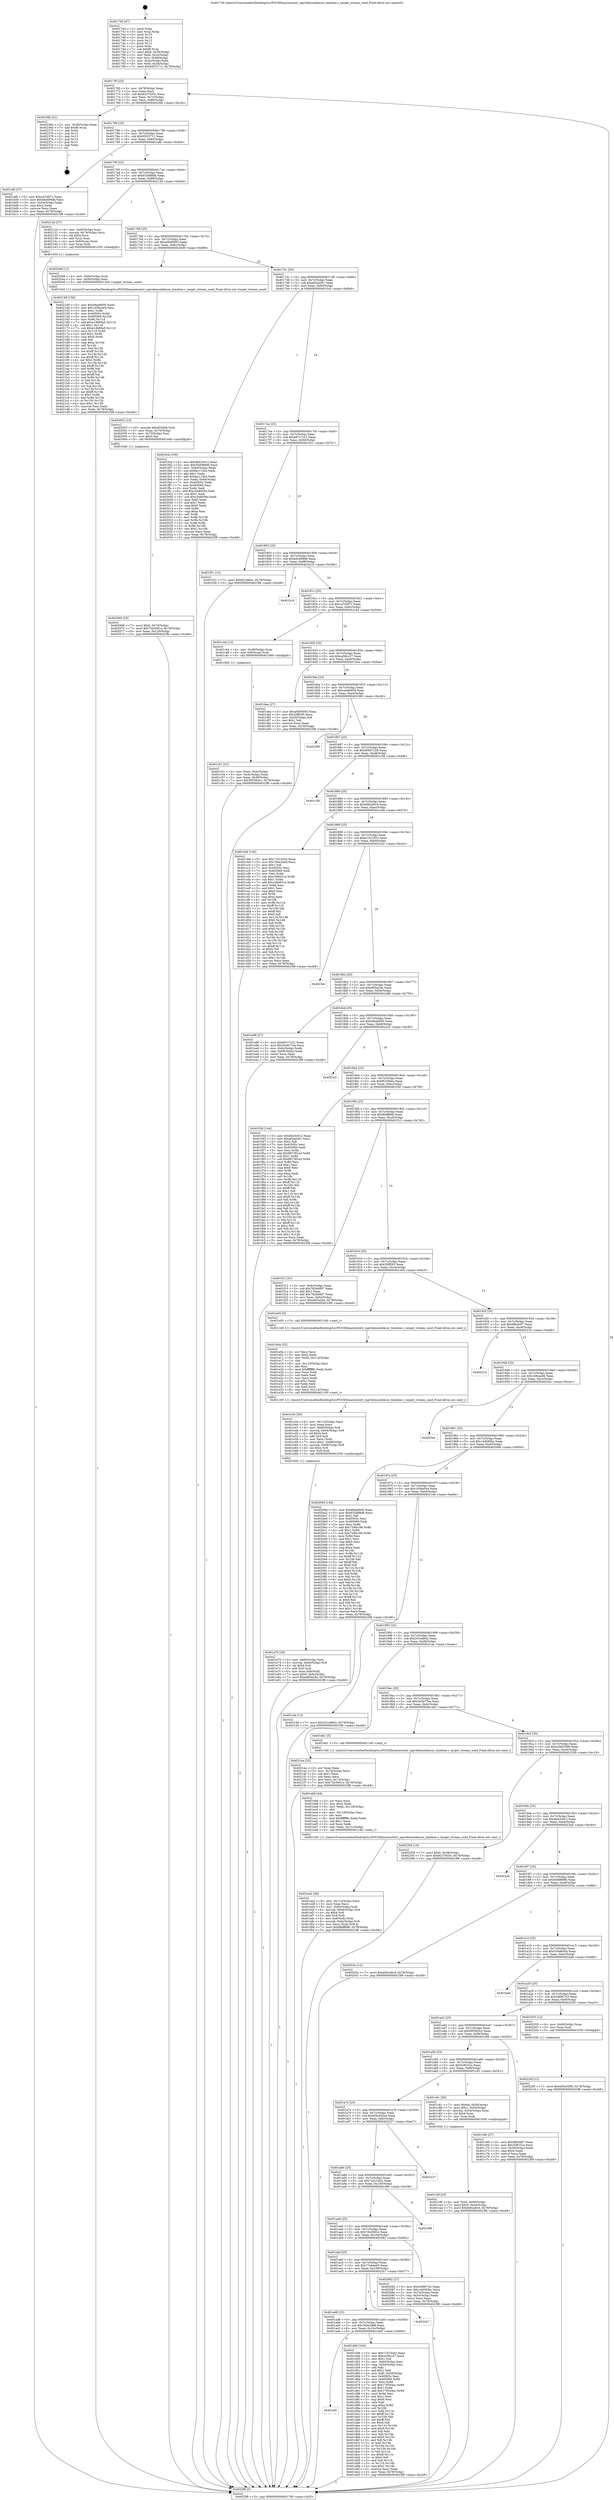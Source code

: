 digraph "0x401740" {
  label = "0x401740 (/mnt/c/Users/mathe/Desktop/tcc/POCII/binaries/extr_mpvdemuxdemux_timeline.c_target_stream_used_Final-ollvm.out::main(0))"
  labelloc = "t"
  node[shape=record]

  Entry [label="",width=0.3,height=0.3,shape=circle,fillcolor=black,style=filled]
  "0x40176f" [label="{
     0x40176f [23]\l
     | [instrs]\l
     &nbsp;&nbsp;0x40176f \<+3\>: mov -0x78(%rbp),%eax\l
     &nbsp;&nbsp;0x401772 \<+2\>: mov %eax,%ecx\l
     &nbsp;&nbsp;0x401774 \<+6\>: sub $0x8237833c,%ecx\l
     &nbsp;&nbsp;0x40177a \<+3\>: mov %eax,-0x7c(%rbp)\l
     &nbsp;&nbsp;0x40177d \<+3\>: mov %ecx,-0x80(%rbp)\l
     &nbsp;&nbsp;0x401780 \<+6\>: je 000000000040236b \<main+0xc2b\>\l
  }"]
  "0x40236b" [label="{
     0x40236b [21]\l
     | [instrs]\l
     &nbsp;&nbsp;0x40236b \<+3\>: mov -0x38(%rbp),%eax\l
     &nbsp;&nbsp;0x40236e \<+7\>: add $0xf8,%rsp\l
     &nbsp;&nbsp;0x402375 \<+1\>: pop %rbx\l
     &nbsp;&nbsp;0x402376 \<+2\>: pop %r12\l
     &nbsp;&nbsp;0x402378 \<+2\>: pop %r13\l
     &nbsp;&nbsp;0x40237a \<+2\>: pop %r14\l
     &nbsp;&nbsp;0x40237c \<+2\>: pop %r15\l
     &nbsp;&nbsp;0x40237e \<+1\>: pop %rbp\l
     &nbsp;&nbsp;0x40237f \<+1\>: ret\l
  }"]
  "0x401786" [label="{
     0x401786 [25]\l
     | [instrs]\l
     &nbsp;&nbsp;0x401786 \<+5\>: jmp 000000000040178b \<main+0x4b\>\l
     &nbsp;&nbsp;0x40178b \<+3\>: mov -0x7c(%rbp),%eax\l
     &nbsp;&nbsp;0x40178e \<+5\>: sub $0x83f15711,%eax\l
     &nbsp;&nbsp;0x401793 \<+6\>: mov %eax,-0x84(%rbp)\l
     &nbsp;&nbsp;0x401799 \<+6\>: je 0000000000401afb \<main+0x3bb\>\l
  }"]
  Exit [label="",width=0.3,height=0.3,shape=circle,fillcolor=black,style=filled,peripheries=2]
  "0x401afb" [label="{
     0x401afb [27]\l
     | [instrs]\l
     &nbsp;&nbsp;0x401afb \<+5\>: mov $0xc47cfd71,%eax\l
     &nbsp;&nbsp;0x401b00 \<+5\>: mov $0xbdc499db,%ecx\l
     &nbsp;&nbsp;0x401b05 \<+3\>: mov -0x34(%rbp),%edx\l
     &nbsp;&nbsp;0x401b08 \<+3\>: cmp $0x2,%edx\l
     &nbsp;&nbsp;0x401b0b \<+3\>: cmovne %ecx,%eax\l
     &nbsp;&nbsp;0x401b0e \<+3\>: mov %eax,-0x78(%rbp)\l
     &nbsp;&nbsp;0x401b11 \<+5\>: jmp 00000000004023f8 \<main+0xcb8\>\l
  }"]
  "0x40179f" [label="{
     0x40179f [25]\l
     | [instrs]\l
     &nbsp;&nbsp;0x40179f \<+5\>: jmp 00000000004017a4 \<main+0x64\>\l
     &nbsp;&nbsp;0x4017a4 \<+3\>: mov -0x7c(%rbp),%eax\l
     &nbsp;&nbsp;0x4017a7 \<+5\>: sub $0x933d88d6,%eax\l
     &nbsp;&nbsp;0x4017ac \<+6\>: mov %eax,-0x88(%rbp)\l
     &nbsp;&nbsp;0x4017b2 \<+6\>: je 000000000040212d \<main+0x9ed\>\l
  }"]
  "0x4023f8" [label="{
     0x4023f8 [5]\l
     | [instrs]\l
     &nbsp;&nbsp;0x4023f8 \<+5\>: jmp 000000000040176f \<main+0x2f\>\l
  }"]
  "0x401740" [label="{
     0x401740 [47]\l
     | [instrs]\l
     &nbsp;&nbsp;0x401740 \<+1\>: push %rbp\l
     &nbsp;&nbsp;0x401741 \<+3\>: mov %rsp,%rbp\l
     &nbsp;&nbsp;0x401744 \<+2\>: push %r15\l
     &nbsp;&nbsp;0x401746 \<+2\>: push %r14\l
     &nbsp;&nbsp;0x401748 \<+2\>: push %r13\l
     &nbsp;&nbsp;0x40174a \<+2\>: push %r12\l
     &nbsp;&nbsp;0x40174c \<+1\>: push %rbx\l
     &nbsp;&nbsp;0x40174d \<+7\>: sub $0xf8,%rsp\l
     &nbsp;&nbsp;0x401754 \<+7\>: movl $0x0,-0x38(%rbp)\l
     &nbsp;&nbsp;0x40175b \<+3\>: mov %edi,-0x3c(%rbp)\l
     &nbsp;&nbsp;0x40175e \<+4\>: mov %rsi,-0x48(%rbp)\l
     &nbsp;&nbsp;0x401762 \<+3\>: mov -0x3c(%rbp),%edi\l
     &nbsp;&nbsp;0x401765 \<+3\>: mov %edi,-0x34(%rbp)\l
     &nbsp;&nbsp;0x401768 \<+7\>: movl $0x83f15711,-0x78(%rbp)\l
  }"]
  "0x40220f" [label="{
     0x40220f [12]\l
     | [instrs]\l
     &nbsp;&nbsp;0x40220f \<+7\>: movl $0x430e5589,-0x78(%rbp)\l
     &nbsp;&nbsp;0x402216 \<+5\>: jmp 00000000004023f8 \<main+0xcb8\>\l
  }"]
  "0x40212d" [label="{
     0x40212d [27]\l
     | [instrs]\l
     &nbsp;&nbsp;0x40212d \<+4\>: mov -0x60(%rbp),%rax\l
     &nbsp;&nbsp;0x402131 \<+4\>: movslq -0x74(%rbp),%rcx\l
     &nbsp;&nbsp;0x402135 \<+4\>: shl $0x4,%rcx\l
     &nbsp;&nbsp;0x402139 \<+3\>: add %rcx,%rax\l
     &nbsp;&nbsp;0x40213c \<+4\>: mov 0x8(%rax),%rax\l
     &nbsp;&nbsp;0x402140 \<+3\>: mov %rax,%rdi\l
     &nbsp;&nbsp;0x402143 \<+5\>: call 0000000000401030 \<free@plt\>\l
     | [calls]\l
     &nbsp;&nbsp;0x401030 \{1\} (unknown)\l
  }"]
  "0x4017b8" [label="{
     0x4017b8 [25]\l
     | [instrs]\l
     &nbsp;&nbsp;0x4017b8 \<+5\>: jmp 00000000004017bd \<main+0x7d\>\l
     &nbsp;&nbsp;0x4017bd \<+3\>: mov -0x7c(%rbp),%eax\l
     &nbsp;&nbsp;0x4017c0 \<+5\>: sub $0xa0b00093,%eax\l
     &nbsp;&nbsp;0x4017c5 \<+6\>: mov %eax,-0x8c(%rbp)\l
     &nbsp;&nbsp;0x4017cb \<+6\>: je 0000000000402046 \<main+0x906\>\l
  }"]
  "0x402148" [label="{
     0x402148 [150]\l
     | [instrs]\l
     &nbsp;&nbsp;0x402148 \<+5\>: mov $0xe9aa6600,%edx\l
     &nbsp;&nbsp;0x40214d \<+5\>: mov $0x1656a5e4,%esi\l
     &nbsp;&nbsp;0x402152 \<+3\>: mov $0x1,%r8b\l
     &nbsp;&nbsp;0x402155 \<+8\>: mov 0x40505c,%r9d\l
     &nbsp;&nbsp;0x40215d \<+8\>: mov 0x405060,%r10d\l
     &nbsp;&nbsp;0x402165 \<+3\>: mov %r9d,%r11d\l
     &nbsp;&nbsp;0x402168 \<+7\>: add $0xe1db90a5,%r11d\l
     &nbsp;&nbsp;0x40216f \<+4\>: sub $0x1,%r11d\l
     &nbsp;&nbsp;0x402173 \<+7\>: sub $0xe1db90a5,%r11d\l
     &nbsp;&nbsp;0x40217a \<+4\>: imul %r11d,%r9d\l
     &nbsp;&nbsp;0x40217e \<+4\>: and $0x1,%r9d\l
     &nbsp;&nbsp;0x402182 \<+4\>: cmp $0x0,%r9d\l
     &nbsp;&nbsp;0x402186 \<+3\>: sete %bl\l
     &nbsp;&nbsp;0x402189 \<+4\>: cmp $0xa,%r10d\l
     &nbsp;&nbsp;0x40218d \<+4\>: setl %r14b\l
     &nbsp;&nbsp;0x402191 \<+3\>: mov %bl,%r15b\l
     &nbsp;&nbsp;0x402194 \<+4\>: xor $0xff,%r15b\l
     &nbsp;&nbsp;0x402198 \<+3\>: mov %r14b,%r12b\l
     &nbsp;&nbsp;0x40219b \<+4\>: xor $0xff,%r12b\l
     &nbsp;&nbsp;0x40219f \<+4\>: xor $0x1,%r8b\l
     &nbsp;&nbsp;0x4021a3 \<+3\>: mov %r15b,%r13b\l
     &nbsp;&nbsp;0x4021a6 \<+4\>: and $0xff,%r13b\l
     &nbsp;&nbsp;0x4021aa \<+3\>: and %r8b,%bl\l
     &nbsp;&nbsp;0x4021ad \<+3\>: mov %r12b,%al\l
     &nbsp;&nbsp;0x4021b0 \<+2\>: and $0xff,%al\l
     &nbsp;&nbsp;0x4021b2 \<+3\>: and %r8b,%r14b\l
     &nbsp;&nbsp;0x4021b5 \<+3\>: or %bl,%r13b\l
     &nbsp;&nbsp;0x4021b8 \<+3\>: or %r14b,%al\l
     &nbsp;&nbsp;0x4021bb \<+3\>: xor %al,%r13b\l
     &nbsp;&nbsp;0x4021be \<+3\>: or %r12b,%r15b\l
     &nbsp;&nbsp;0x4021c1 \<+4\>: xor $0xff,%r15b\l
     &nbsp;&nbsp;0x4021c5 \<+4\>: or $0x1,%r8b\l
     &nbsp;&nbsp;0x4021c9 \<+3\>: and %r8b,%r15b\l
     &nbsp;&nbsp;0x4021cc \<+3\>: or %r15b,%r13b\l
     &nbsp;&nbsp;0x4021cf \<+4\>: test $0x1,%r13b\l
     &nbsp;&nbsp;0x4021d3 \<+3\>: cmovne %esi,%edx\l
     &nbsp;&nbsp;0x4021d6 \<+3\>: mov %edx,-0x78(%rbp)\l
     &nbsp;&nbsp;0x4021d9 \<+5\>: jmp 00000000004023f8 \<main+0xcb8\>\l
  }"]
  "0x402046" [label="{
     0x402046 [12]\l
     | [instrs]\l
     &nbsp;&nbsp;0x402046 \<+4\>: mov -0x60(%rbp),%rdi\l
     &nbsp;&nbsp;0x40204a \<+3\>: mov -0x50(%rbp),%esi\l
     &nbsp;&nbsp;0x40204d \<+5\>: call 00000000004015e0 \<target_stream_used\>\l
     | [calls]\l
     &nbsp;&nbsp;0x4015e0 \{1\} (/mnt/c/Users/mathe/Desktop/tcc/POCII/binaries/extr_mpvdemuxdemux_timeline.c_target_stream_used_Final-ollvm.out::target_stream_used)\l
  }"]
  "0x4017d1" [label="{
     0x4017d1 [25]\l
     | [instrs]\l
     &nbsp;&nbsp;0x4017d1 \<+5\>: jmp 00000000004017d6 \<main+0x96\>\l
     &nbsp;&nbsp;0x4017d6 \<+3\>: mov -0x7c(%rbp),%eax\l
     &nbsp;&nbsp;0x4017d9 \<+5\>: sub $0xaf2ed391,%eax\l
     &nbsp;&nbsp;0x4017de \<+6\>: mov %eax,-0x90(%rbp)\l
     &nbsp;&nbsp;0x4017e4 \<+6\>: je 0000000000401fcd \<main+0x88d\>\l
  }"]
  "0x402069" [label="{
     0x402069 [25]\l
     | [instrs]\l
     &nbsp;&nbsp;0x402069 \<+7\>: movl $0x0,-0x74(%rbp)\l
     &nbsp;&nbsp;0x402070 \<+7\>: movl $0x72b3061e,-0x78(%rbp)\l
     &nbsp;&nbsp;0x402077 \<+6\>: mov %eax,-0x120(%rbp)\l
     &nbsp;&nbsp;0x40207d \<+5\>: jmp 00000000004023f8 \<main+0xcb8\>\l
  }"]
  "0x401fcd" [label="{
     0x401fcd [109]\l
     | [instrs]\l
     &nbsp;&nbsp;0x401fcd \<+5\>: mov $0x4b43c612,%eax\l
     &nbsp;&nbsp;0x401fd2 \<+5\>: mov $0x50d98896,%ecx\l
     &nbsp;&nbsp;0x401fd7 \<+3\>: mov -0x64(%rbp),%edx\l
     &nbsp;&nbsp;0x401fda \<+6\>: sub $0xfac115e4,%edx\l
     &nbsp;&nbsp;0x401fe0 \<+3\>: add $0x1,%edx\l
     &nbsp;&nbsp;0x401fe3 \<+6\>: add $0xfac115e4,%edx\l
     &nbsp;&nbsp;0x401fe9 \<+3\>: mov %edx,-0x64(%rbp)\l
     &nbsp;&nbsp;0x401fec \<+7\>: mov 0x40505c,%edx\l
     &nbsp;&nbsp;0x401ff3 \<+7\>: mov 0x405060,%esi\l
     &nbsp;&nbsp;0x401ffa \<+2\>: mov %edx,%edi\l
     &nbsp;&nbsp;0x401ffc \<+6\>: add $0xc5e8056a,%edi\l
     &nbsp;&nbsp;0x402002 \<+3\>: sub $0x1,%edi\l
     &nbsp;&nbsp;0x402005 \<+6\>: sub $0xc5e8056a,%edi\l
     &nbsp;&nbsp;0x40200b \<+3\>: imul %edi,%edx\l
     &nbsp;&nbsp;0x40200e \<+3\>: and $0x1,%edx\l
     &nbsp;&nbsp;0x402011 \<+3\>: cmp $0x0,%edx\l
     &nbsp;&nbsp;0x402014 \<+4\>: sete %r8b\l
     &nbsp;&nbsp;0x402018 \<+3\>: cmp $0xa,%esi\l
     &nbsp;&nbsp;0x40201b \<+4\>: setl %r9b\l
     &nbsp;&nbsp;0x40201f \<+3\>: mov %r8b,%r10b\l
     &nbsp;&nbsp;0x402022 \<+3\>: and %r9b,%r10b\l
     &nbsp;&nbsp;0x402025 \<+3\>: xor %r9b,%r8b\l
     &nbsp;&nbsp;0x402028 \<+3\>: or %r8b,%r10b\l
     &nbsp;&nbsp;0x40202b \<+4\>: test $0x1,%r10b\l
     &nbsp;&nbsp;0x40202f \<+3\>: cmovne %ecx,%eax\l
     &nbsp;&nbsp;0x402032 \<+3\>: mov %eax,-0x78(%rbp)\l
     &nbsp;&nbsp;0x402035 \<+5\>: jmp 00000000004023f8 \<main+0xcb8\>\l
  }"]
  "0x4017ea" [label="{
     0x4017ea [25]\l
     | [instrs]\l
     &nbsp;&nbsp;0x4017ea \<+5\>: jmp 00000000004017ef \<main+0xaf\>\l
     &nbsp;&nbsp;0x4017ef \<+3\>: mov -0x7c(%rbp),%eax\l
     &nbsp;&nbsp;0x4017f2 \<+5\>: sub $0xb97c7c21,%eax\l
     &nbsp;&nbsp;0x4017f7 \<+6\>: mov %eax,-0x94(%rbp)\l
     &nbsp;&nbsp;0x4017fd \<+6\>: je 0000000000401f31 \<main+0x7f1\>\l
  }"]
  "0x402052" [label="{
     0x402052 [23]\l
     | [instrs]\l
     &nbsp;&nbsp;0x402052 \<+10\>: movabs $0x4030b6,%rdi\l
     &nbsp;&nbsp;0x40205c \<+3\>: mov %eax,-0x70(%rbp)\l
     &nbsp;&nbsp;0x40205f \<+3\>: mov -0x70(%rbp),%esi\l
     &nbsp;&nbsp;0x402062 \<+2\>: mov $0x0,%al\l
     &nbsp;&nbsp;0x402064 \<+5\>: call 0000000000401040 \<printf@plt\>\l
     | [calls]\l
     &nbsp;&nbsp;0x401040 \{1\} (unknown)\l
  }"]
  "0x401f31" [label="{
     0x401f31 [12]\l
     | [instrs]\l
     &nbsp;&nbsp;0x401f31 \<+7\>: movl $0xf6239ebc,-0x78(%rbp)\l
     &nbsp;&nbsp;0x401f38 \<+5\>: jmp 00000000004023f8 \<main+0xcb8\>\l
  }"]
  "0x401803" [label="{
     0x401803 [25]\l
     | [instrs]\l
     &nbsp;&nbsp;0x401803 \<+5\>: jmp 0000000000401808 \<main+0xc8\>\l
     &nbsp;&nbsp;0x401808 \<+3\>: mov -0x7c(%rbp),%eax\l
     &nbsp;&nbsp;0x40180b \<+5\>: sub $0xbdc499db,%eax\l
     &nbsp;&nbsp;0x401810 \<+6\>: mov %eax,-0x98(%rbp)\l
     &nbsp;&nbsp;0x401816 \<+6\>: je 0000000000401b16 \<main+0x3d6\>\l
  }"]
  "0x401ee2" [label="{
     0x401ee2 [48]\l
     | [instrs]\l
     &nbsp;&nbsp;0x401ee2 \<+6\>: mov -0x11c(%rbp),%ecx\l
     &nbsp;&nbsp;0x401ee8 \<+3\>: imul %eax,%ecx\l
     &nbsp;&nbsp;0x401eeb \<+4\>: mov -0x60(%rbp),%rdi\l
     &nbsp;&nbsp;0x401eef \<+4\>: movslq -0x64(%rbp),%r8\l
     &nbsp;&nbsp;0x401ef3 \<+4\>: shl $0x4,%r8\l
     &nbsp;&nbsp;0x401ef7 \<+3\>: add %r8,%rdi\l
     &nbsp;&nbsp;0x401efa \<+4\>: mov 0x8(%rdi),%rdi\l
     &nbsp;&nbsp;0x401efe \<+4\>: movslq -0x6c(%rbp),%r8\l
     &nbsp;&nbsp;0x401f02 \<+4\>: mov %ecx,(%rdi,%r8,4)\l
     &nbsp;&nbsp;0x401f06 \<+7\>: movl $0xf6dff698,-0x78(%rbp)\l
     &nbsp;&nbsp;0x401f0d \<+5\>: jmp 00000000004023f8 \<main+0xcb8\>\l
  }"]
  "0x401b16" [label="{
     0x401b16\l
  }", style=dashed]
  "0x40181c" [label="{
     0x40181c [25]\l
     | [instrs]\l
     &nbsp;&nbsp;0x40181c \<+5\>: jmp 0000000000401821 \<main+0xe1\>\l
     &nbsp;&nbsp;0x401821 \<+3\>: mov -0x7c(%rbp),%eax\l
     &nbsp;&nbsp;0x401824 \<+5\>: sub $0xc47cfd71,%eax\l
     &nbsp;&nbsp;0x401829 \<+6\>: mov %eax,-0x9c(%rbp)\l
     &nbsp;&nbsp;0x40182f \<+6\>: je 0000000000401c44 \<main+0x504\>\l
  }"]
  "0x401eb6" [label="{
     0x401eb6 [44]\l
     | [instrs]\l
     &nbsp;&nbsp;0x401eb6 \<+2\>: xor %ecx,%ecx\l
     &nbsp;&nbsp;0x401eb8 \<+5\>: mov $0x2,%edx\l
     &nbsp;&nbsp;0x401ebd \<+6\>: mov %edx,-0x118(%rbp)\l
     &nbsp;&nbsp;0x401ec3 \<+1\>: cltd\l
     &nbsp;&nbsp;0x401ec4 \<+6\>: mov -0x118(%rbp),%esi\l
     &nbsp;&nbsp;0x401eca \<+2\>: idiv %esi\l
     &nbsp;&nbsp;0x401ecc \<+6\>: imul $0xfffffffe,%edx,%edx\l
     &nbsp;&nbsp;0x401ed2 \<+3\>: sub $0x1,%ecx\l
     &nbsp;&nbsp;0x401ed5 \<+2\>: sub %ecx,%edx\l
     &nbsp;&nbsp;0x401ed7 \<+6\>: mov %edx,-0x11c(%rbp)\l
     &nbsp;&nbsp;0x401edd \<+5\>: call 0000000000401160 \<next_i\>\l
     | [calls]\l
     &nbsp;&nbsp;0x401160 \{1\} (/mnt/c/Users/mathe/Desktop/tcc/POCII/binaries/extr_mpvdemuxdemux_timeline.c_target_stream_used_Final-ollvm.out::next_i)\l
  }"]
  "0x401c44" [label="{
     0x401c44 [13]\l
     | [instrs]\l
     &nbsp;&nbsp;0x401c44 \<+4\>: mov -0x48(%rbp),%rax\l
     &nbsp;&nbsp;0x401c48 \<+4\>: mov 0x8(%rax),%rdi\l
     &nbsp;&nbsp;0x401c4c \<+5\>: call 0000000000401060 \<atoi@plt\>\l
     | [calls]\l
     &nbsp;&nbsp;0x401060 \{1\} (unknown)\l
  }"]
  "0x401835" [label="{
     0x401835 [25]\l
     | [instrs]\l
     &nbsp;&nbsp;0x401835 \<+5\>: jmp 000000000040183a \<main+0xfa\>\l
     &nbsp;&nbsp;0x40183a \<+3\>: mov -0x7c(%rbp),%eax\l
     &nbsp;&nbsp;0x40183d \<+5\>: sub $0xca56cc27,%eax\l
     &nbsp;&nbsp;0x401842 \<+6\>: mov %eax,-0xa0(%rbp)\l
     &nbsp;&nbsp;0x401848 \<+6\>: je 0000000000401dea \<main+0x6aa\>\l
  }"]
  "0x401c51" [label="{
     0x401c51 [21]\l
     | [instrs]\l
     &nbsp;&nbsp;0x401c51 \<+3\>: mov %eax,-0x4c(%rbp)\l
     &nbsp;&nbsp;0x401c54 \<+3\>: mov -0x4c(%rbp),%eax\l
     &nbsp;&nbsp;0x401c57 \<+3\>: mov %eax,-0x30(%rbp)\l
     &nbsp;&nbsp;0x401c5a \<+7\>: movl $0x595563cc,-0x78(%rbp)\l
     &nbsp;&nbsp;0x401c61 \<+5\>: jmp 00000000004023f8 \<main+0xcb8\>\l
  }"]
  "0x401e70" [label="{
     0x401e70 [38]\l
     | [instrs]\l
     &nbsp;&nbsp;0x401e70 \<+4\>: mov -0x60(%rbp),%rdi\l
     &nbsp;&nbsp;0x401e74 \<+4\>: movslq -0x64(%rbp),%r8\l
     &nbsp;&nbsp;0x401e78 \<+4\>: shl $0x4,%r8\l
     &nbsp;&nbsp;0x401e7c \<+3\>: add %r8,%rdi\l
     &nbsp;&nbsp;0x401e7f \<+4\>: mov %rax,0x8(%rdi)\l
     &nbsp;&nbsp;0x401e83 \<+7\>: movl $0x0,-0x6c(%rbp)\l
     &nbsp;&nbsp;0x401e8a \<+7\>: movl $0xe6f3a24e,-0x78(%rbp)\l
     &nbsp;&nbsp;0x401e91 \<+5\>: jmp 00000000004023f8 \<main+0xcb8\>\l
  }"]
  "0x401dea" [label="{
     0x401dea [27]\l
     | [instrs]\l
     &nbsp;&nbsp;0x401dea \<+5\>: mov $0xa0b00093,%eax\l
     &nbsp;&nbsp;0x401def \<+5\>: mov $0x20ff295,%ecx\l
     &nbsp;&nbsp;0x401df4 \<+3\>: mov -0x29(%rbp),%dl\l
     &nbsp;&nbsp;0x401df7 \<+3\>: test $0x1,%dl\l
     &nbsp;&nbsp;0x401dfa \<+3\>: cmovne %ecx,%eax\l
     &nbsp;&nbsp;0x401dfd \<+3\>: mov %eax,-0x78(%rbp)\l
     &nbsp;&nbsp;0x401e00 \<+5\>: jmp 00000000004023f8 \<main+0xcb8\>\l
  }"]
  "0x40184e" [label="{
     0x40184e [25]\l
     | [instrs]\l
     &nbsp;&nbsp;0x40184e \<+5\>: jmp 0000000000401853 \<main+0x113\>\l
     &nbsp;&nbsp;0x401853 \<+3\>: mov -0x7c(%rbp),%eax\l
     &nbsp;&nbsp;0x401856 \<+5\>: sub $0xcea0d45d,%eax\l
     &nbsp;&nbsp;0x40185b \<+6\>: mov %eax,-0xa4(%rbp)\l
     &nbsp;&nbsp;0x401861 \<+6\>: je 0000000000402380 \<main+0xc40\>\l
  }"]
  "0x401e3e" [label="{
     0x401e3e [50]\l
     | [instrs]\l
     &nbsp;&nbsp;0x401e3e \<+6\>: mov -0x114(%rbp),%ecx\l
     &nbsp;&nbsp;0x401e44 \<+3\>: imul %eax,%ecx\l
     &nbsp;&nbsp;0x401e47 \<+4\>: mov -0x60(%rbp),%r8\l
     &nbsp;&nbsp;0x401e4b \<+4\>: movslq -0x64(%rbp),%r9\l
     &nbsp;&nbsp;0x401e4f \<+4\>: shl $0x4,%r9\l
     &nbsp;&nbsp;0x401e53 \<+3\>: add %r9,%r8\l
     &nbsp;&nbsp;0x401e56 \<+3\>: mov %ecx,(%r8)\l
     &nbsp;&nbsp;0x401e59 \<+7\>: movl $0x1,-0x68(%rbp)\l
     &nbsp;&nbsp;0x401e60 \<+4\>: movslq -0x68(%rbp),%r8\l
     &nbsp;&nbsp;0x401e64 \<+4\>: shl $0x2,%r8\l
     &nbsp;&nbsp;0x401e68 \<+3\>: mov %r8,%rdi\l
     &nbsp;&nbsp;0x401e6b \<+5\>: call 0000000000401050 \<malloc@plt\>\l
     | [calls]\l
     &nbsp;&nbsp;0x401050 \{1\} (unknown)\l
  }"]
  "0x402380" [label="{
     0x402380\l
  }", style=dashed]
  "0x401867" [label="{
     0x401867 [25]\l
     | [instrs]\l
     &nbsp;&nbsp;0x401867 \<+5\>: jmp 000000000040186c \<main+0x12c\>\l
     &nbsp;&nbsp;0x40186c \<+3\>: mov -0x7c(%rbp),%eax\l
     &nbsp;&nbsp;0x40186f \<+5\>: sub $0xd0847228,%eax\l
     &nbsp;&nbsp;0x401874 \<+6\>: mov %eax,-0xa8(%rbp)\l
     &nbsp;&nbsp;0x40187a \<+6\>: je 0000000000401c38 \<main+0x4f8\>\l
  }"]
  "0x401e0a" [label="{
     0x401e0a [52]\l
     | [instrs]\l
     &nbsp;&nbsp;0x401e0a \<+2\>: xor %ecx,%ecx\l
     &nbsp;&nbsp;0x401e0c \<+5\>: mov $0x2,%edx\l
     &nbsp;&nbsp;0x401e11 \<+6\>: mov %edx,-0x110(%rbp)\l
     &nbsp;&nbsp;0x401e17 \<+1\>: cltd\l
     &nbsp;&nbsp;0x401e18 \<+6\>: mov -0x110(%rbp),%esi\l
     &nbsp;&nbsp;0x401e1e \<+2\>: idiv %esi\l
     &nbsp;&nbsp;0x401e20 \<+6\>: imul $0xfffffffe,%edx,%edx\l
     &nbsp;&nbsp;0x401e26 \<+2\>: mov %ecx,%edi\l
     &nbsp;&nbsp;0x401e28 \<+2\>: sub %edx,%edi\l
     &nbsp;&nbsp;0x401e2a \<+2\>: mov %ecx,%edx\l
     &nbsp;&nbsp;0x401e2c \<+3\>: sub $0x1,%edx\l
     &nbsp;&nbsp;0x401e2f \<+2\>: add %edx,%edi\l
     &nbsp;&nbsp;0x401e31 \<+2\>: sub %edi,%ecx\l
     &nbsp;&nbsp;0x401e33 \<+6\>: mov %ecx,-0x114(%rbp)\l
     &nbsp;&nbsp;0x401e39 \<+5\>: call 0000000000401160 \<next_i\>\l
     | [calls]\l
     &nbsp;&nbsp;0x401160 \{1\} (/mnt/c/Users/mathe/Desktop/tcc/POCII/binaries/extr_mpvdemuxdemux_timeline.c_target_stream_used_Final-ollvm.out::next_i)\l
  }"]
  "0x401c38" [label="{
     0x401c38\l
  }", style=dashed]
  "0x401880" [label="{
     0x401880 [25]\l
     | [instrs]\l
     &nbsp;&nbsp;0x401880 \<+5\>: jmp 0000000000401885 \<main+0x145\>\l
     &nbsp;&nbsp;0x401885 \<+3\>: mov -0x7c(%rbp),%eax\l
     &nbsp;&nbsp;0x401888 \<+5\>: sub $0xd462a6c4,%eax\l
     &nbsp;&nbsp;0x40188d \<+6\>: mov %eax,-0xac(%rbp)\l
     &nbsp;&nbsp;0x401893 \<+6\>: je 0000000000401cb6 \<main+0x576\>\l
  }"]
  "0x401af1" [label="{
     0x401af1\l
  }", style=dashed]
  "0x401cb6" [label="{
     0x401cb6 [144]\l
     | [instrs]\l
     &nbsp;&nbsp;0x401cb6 \<+5\>: mov $0x71615cb3,%eax\l
     &nbsp;&nbsp;0x401cbb \<+5\>: mov $0x7b0e3de8,%ecx\l
     &nbsp;&nbsp;0x401cc0 \<+2\>: mov $0x1,%dl\l
     &nbsp;&nbsp;0x401cc2 \<+7\>: mov 0x40505c,%esi\l
     &nbsp;&nbsp;0x401cc9 \<+7\>: mov 0x405060,%edi\l
     &nbsp;&nbsp;0x401cd0 \<+3\>: mov %esi,%r8d\l
     &nbsp;&nbsp;0x401cd3 \<+7\>: sub $0xc384631e,%r8d\l
     &nbsp;&nbsp;0x401cda \<+4\>: sub $0x1,%r8d\l
     &nbsp;&nbsp;0x401cde \<+7\>: add $0xc384631e,%r8d\l
     &nbsp;&nbsp;0x401ce5 \<+4\>: imul %r8d,%esi\l
     &nbsp;&nbsp;0x401ce9 \<+3\>: and $0x1,%esi\l
     &nbsp;&nbsp;0x401cec \<+3\>: cmp $0x0,%esi\l
     &nbsp;&nbsp;0x401cef \<+4\>: sete %r9b\l
     &nbsp;&nbsp;0x401cf3 \<+3\>: cmp $0xa,%edi\l
     &nbsp;&nbsp;0x401cf6 \<+4\>: setl %r10b\l
     &nbsp;&nbsp;0x401cfa \<+3\>: mov %r9b,%r11b\l
     &nbsp;&nbsp;0x401cfd \<+4\>: xor $0xff,%r11b\l
     &nbsp;&nbsp;0x401d01 \<+3\>: mov %r10b,%bl\l
     &nbsp;&nbsp;0x401d04 \<+3\>: xor $0xff,%bl\l
     &nbsp;&nbsp;0x401d07 \<+3\>: xor $0x0,%dl\l
     &nbsp;&nbsp;0x401d0a \<+3\>: mov %r11b,%r14b\l
     &nbsp;&nbsp;0x401d0d \<+4\>: and $0x0,%r14b\l
     &nbsp;&nbsp;0x401d11 \<+3\>: and %dl,%r9b\l
     &nbsp;&nbsp;0x401d14 \<+3\>: mov %bl,%r15b\l
     &nbsp;&nbsp;0x401d17 \<+4\>: and $0x0,%r15b\l
     &nbsp;&nbsp;0x401d1b \<+3\>: and %dl,%r10b\l
     &nbsp;&nbsp;0x401d1e \<+3\>: or %r9b,%r14b\l
     &nbsp;&nbsp;0x401d21 \<+3\>: or %r10b,%r15b\l
     &nbsp;&nbsp;0x401d24 \<+3\>: xor %r15b,%r14b\l
     &nbsp;&nbsp;0x401d27 \<+3\>: or %bl,%r11b\l
     &nbsp;&nbsp;0x401d2a \<+4\>: xor $0xff,%r11b\l
     &nbsp;&nbsp;0x401d2e \<+3\>: or $0x0,%dl\l
     &nbsp;&nbsp;0x401d31 \<+3\>: and %dl,%r11b\l
     &nbsp;&nbsp;0x401d34 \<+3\>: or %r11b,%r14b\l
     &nbsp;&nbsp;0x401d37 \<+4\>: test $0x1,%r14b\l
     &nbsp;&nbsp;0x401d3b \<+3\>: cmovne %ecx,%eax\l
     &nbsp;&nbsp;0x401d3e \<+3\>: mov %eax,-0x78(%rbp)\l
     &nbsp;&nbsp;0x401d41 \<+5\>: jmp 00000000004023f8 \<main+0xcb8\>\l
  }"]
  "0x401899" [label="{
     0x401899 [25]\l
     | [instrs]\l
     &nbsp;&nbsp;0x401899 \<+5\>: jmp 000000000040189e \<main+0x15e\>\l
     &nbsp;&nbsp;0x40189e \<+3\>: mov -0x7c(%rbp),%eax\l
     &nbsp;&nbsp;0x4018a1 \<+5\>: sub $0xe1012353,%eax\l
     &nbsp;&nbsp;0x4018a6 \<+6\>: mov %eax,-0xb0(%rbp)\l
     &nbsp;&nbsp;0x4018ac \<+6\>: je 000000000040234c \<main+0xc0c\>\l
  }"]
  "0x401d46" [label="{
     0x401d46 [164]\l
     | [instrs]\l
     &nbsp;&nbsp;0x401d46 \<+5\>: mov $0x71615cb3,%eax\l
     &nbsp;&nbsp;0x401d4b \<+5\>: mov $0xca56cc27,%ecx\l
     &nbsp;&nbsp;0x401d50 \<+2\>: mov $0x1,%dl\l
     &nbsp;&nbsp;0x401d52 \<+3\>: mov -0x64(%rbp),%esi\l
     &nbsp;&nbsp;0x401d55 \<+3\>: cmp -0x54(%rbp),%esi\l
     &nbsp;&nbsp;0x401d58 \<+4\>: setl %dil\l
     &nbsp;&nbsp;0x401d5c \<+4\>: and $0x1,%dil\l
     &nbsp;&nbsp;0x401d60 \<+4\>: mov %dil,-0x29(%rbp)\l
     &nbsp;&nbsp;0x401d64 \<+7\>: mov 0x40505c,%esi\l
     &nbsp;&nbsp;0x401d6b \<+8\>: mov 0x405060,%r8d\l
     &nbsp;&nbsp;0x401d73 \<+3\>: mov %esi,%r9d\l
     &nbsp;&nbsp;0x401d76 \<+7\>: sub $0x179544ac,%r9d\l
     &nbsp;&nbsp;0x401d7d \<+4\>: sub $0x1,%r9d\l
     &nbsp;&nbsp;0x401d81 \<+7\>: add $0x179544ac,%r9d\l
     &nbsp;&nbsp;0x401d88 \<+4\>: imul %r9d,%esi\l
     &nbsp;&nbsp;0x401d8c \<+3\>: and $0x1,%esi\l
     &nbsp;&nbsp;0x401d8f \<+3\>: cmp $0x0,%esi\l
     &nbsp;&nbsp;0x401d92 \<+4\>: sete %dil\l
     &nbsp;&nbsp;0x401d96 \<+4\>: cmp $0xa,%r8d\l
     &nbsp;&nbsp;0x401d9a \<+4\>: setl %r10b\l
     &nbsp;&nbsp;0x401d9e \<+3\>: mov %dil,%r11b\l
     &nbsp;&nbsp;0x401da1 \<+4\>: xor $0xff,%r11b\l
     &nbsp;&nbsp;0x401da5 \<+3\>: mov %r10b,%bl\l
     &nbsp;&nbsp;0x401da8 \<+3\>: xor $0xff,%bl\l
     &nbsp;&nbsp;0x401dab \<+3\>: xor $0x0,%dl\l
     &nbsp;&nbsp;0x401dae \<+3\>: mov %r11b,%r14b\l
     &nbsp;&nbsp;0x401db1 \<+4\>: and $0x0,%r14b\l
     &nbsp;&nbsp;0x401db5 \<+3\>: and %dl,%dil\l
     &nbsp;&nbsp;0x401db8 \<+3\>: mov %bl,%r15b\l
     &nbsp;&nbsp;0x401dbb \<+4\>: and $0x0,%r15b\l
     &nbsp;&nbsp;0x401dbf \<+3\>: and %dl,%r10b\l
     &nbsp;&nbsp;0x401dc2 \<+3\>: or %dil,%r14b\l
     &nbsp;&nbsp;0x401dc5 \<+3\>: or %r10b,%r15b\l
     &nbsp;&nbsp;0x401dc8 \<+3\>: xor %r15b,%r14b\l
     &nbsp;&nbsp;0x401dcb \<+3\>: or %bl,%r11b\l
     &nbsp;&nbsp;0x401dce \<+4\>: xor $0xff,%r11b\l
     &nbsp;&nbsp;0x401dd2 \<+3\>: or $0x0,%dl\l
     &nbsp;&nbsp;0x401dd5 \<+3\>: and %dl,%r11b\l
     &nbsp;&nbsp;0x401dd8 \<+3\>: or %r11b,%r14b\l
     &nbsp;&nbsp;0x401ddb \<+4\>: test $0x1,%r14b\l
     &nbsp;&nbsp;0x401ddf \<+3\>: cmovne %ecx,%eax\l
     &nbsp;&nbsp;0x401de2 \<+3\>: mov %eax,-0x78(%rbp)\l
     &nbsp;&nbsp;0x401de5 \<+5\>: jmp 00000000004023f8 \<main+0xcb8\>\l
  }"]
  "0x40234c" [label="{
     0x40234c\l
  }", style=dashed]
  "0x4018b2" [label="{
     0x4018b2 [25]\l
     | [instrs]\l
     &nbsp;&nbsp;0x4018b2 \<+5\>: jmp 00000000004018b7 \<main+0x177\>\l
     &nbsp;&nbsp;0x4018b7 \<+3\>: mov -0x7c(%rbp),%eax\l
     &nbsp;&nbsp;0x4018ba \<+5\>: sub $0xe6f3a24e,%eax\l
     &nbsp;&nbsp;0x4018bf \<+6\>: mov %eax,-0xb4(%rbp)\l
     &nbsp;&nbsp;0x4018c5 \<+6\>: je 0000000000401e96 \<main+0x756\>\l
  }"]
  "0x401ad8" [label="{
     0x401ad8 [25]\l
     | [instrs]\l
     &nbsp;&nbsp;0x401ad8 \<+5\>: jmp 0000000000401add \<main+0x39d\>\l
     &nbsp;&nbsp;0x401add \<+3\>: mov -0x7c(%rbp),%eax\l
     &nbsp;&nbsp;0x401ae0 \<+5\>: sub $0x7b0e3de8,%eax\l
     &nbsp;&nbsp;0x401ae5 \<+6\>: mov %eax,-0x10c(%rbp)\l
     &nbsp;&nbsp;0x401aeb \<+6\>: je 0000000000401d46 \<main+0x606\>\l
  }"]
  "0x401e96" [label="{
     0x401e96 [27]\l
     | [instrs]\l
     &nbsp;&nbsp;0x401e96 \<+5\>: mov $0xb97c7c21,%eax\l
     &nbsp;&nbsp;0x401e9b \<+5\>: mov $0x2b5b77ea,%ecx\l
     &nbsp;&nbsp;0x401ea0 \<+3\>: mov -0x6c(%rbp),%edx\l
     &nbsp;&nbsp;0x401ea3 \<+3\>: cmp -0x68(%rbp),%edx\l
     &nbsp;&nbsp;0x401ea6 \<+3\>: cmovl %ecx,%eax\l
     &nbsp;&nbsp;0x401ea9 \<+3\>: mov %eax,-0x78(%rbp)\l
     &nbsp;&nbsp;0x401eac \<+5\>: jmp 00000000004023f8 \<main+0xcb8\>\l
  }"]
  "0x4018cb" [label="{
     0x4018cb [25]\l
     | [instrs]\l
     &nbsp;&nbsp;0x4018cb \<+5\>: jmp 00000000004018d0 \<main+0x190\>\l
     &nbsp;&nbsp;0x4018d0 \<+3\>: mov -0x7c(%rbp),%eax\l
     &nbsp;&nbsp;0x4018d3 \<+5\>: sub $0xe9aa6600,%eax\l
     &nbsp;&nbsp;0x4018d8 \<+6\>: mov %eax,-0xb8(%rbp)\l
     &nbsp;&nbsp;0x4018de \<+6\>: je 00000000004023c5 \<main+0xc85\>\l
  }"]
  "0x4022b7" [label="{
     0x4022b7\l
  }", style=dashed]
  "0x4023c5" [label="{
     0x4023c5\l
  }", style=dashed]
  "0x4018e4" [label="{
     0x4018e4 [25]\l
     | [instrs]\l
     &nbsp;&nbsp;0x4018e4 \<+5\>: jmp 00000000004018e9 \<main+0x1a9\>\l
     &nbsp;&nbsp;0x4018e9 \<+3\>: mov -0x7c(%rbp),%eax\l
     &nbsp;&nbsp;0x4018ec \<+5\>: sub $0xf6239ebc,%eax\l
     &nbsp;&nbsp;0x4018f1 \<+6\>: mov %eax,-0xbc(%rbp)\l
     &nbsp;&nbsp;0x4018f7 \<+6\>: je 0000000000401f3d \<main+0x7fd\>\l
  }"]
  "0x401abf" [label="{
     0x401abf [25]\l
     | [instrs]\l
     &nbsp;&nbsp;0x401abf \<+5\>: jmp 0000000000401ac4 \<main+0x384\>\l
     &nbsp;&nbsp;0x401ac4 \<+3\>: mov -0x7c(%rbp),%eax\l
     &nbsp;&nbsp;0x401ac7 \<+5\>: sub $0x77a4dad3,%eax\l
     &nbsp;&nbsp;0x401acc \<+6\>: mov %eax,-0x108(%rbp)\l
     &nbsp;&nbsp;0x401ad2 \<+6\>: je 00000000004022b7 \<main+0xb77\>\l
  }"]
  "0x401f3d" [label="{
     0x401f3d [144]\l
     | [instrs]\l
     &nbsp;&nbsp;0x401f3d \<+5\>: mov $0x4b43c612,%eax\l
     &nbsp;&nbsp;0x401f42 \<+5\>: mov $0xaf2ed391,%ecx\l
     &nbsp;&nbsp;0x401f47 \<+2\>: mov $0x1,%dl\l
     &nbsp;&nbsp;0x401f49 \<+7\>: mov 0x40505c,%esi\l
     &nbsp;&nbsp;0x401f50 \<+7\>: mov 0x405060,%edi\l
     &nbsp;&nbsp;0x401f57 \<+3\>: mov %esi,%r8d\l
     &nbsp;&nbsp;0x401f5a \<+7\>: add $0x897391a3,%r8d\l
     &nbsp;&nbsp;0x401f61 \<+4\>: sub $0x1,%r8d\l
     &nbsp;&nbsp;0x401f65 \<+7\>: sub $0x897391a3,%r8d\l
     &nbsp;&nbsp;0x401f6c \<+4\>: imul %r8d,%esi\l
     &nbsp;&nbsp;0x401f70 \<+3\>: and $0x1,%esi\l
     &nbsp;&nbsp;0x401f73 \<+3\>: cmp $0x0,%esi\l
     &nbsp;&nbsp;0x401f76 \<+4\>: sete %r9b\l
     &nbsp;&nbsp;0x401f7a \<+3\>: cmp $0xa,%edi\l
     &nbsp;&nbsp;0x401f7d \<+4\>: setl %r10b\l
     &nbsp;&nbsp;0x401f81 \<+3\>: mov %r9b,%r11b\l
     &nbsp;&nbsp;0x401f84 \<+4\>: xor $0xff,%r11b\l
     &nbsp;&nbsp;0x401f88 \<+3\>: mov %r10b,%bl\l
     &nbsp;&nbsp;0x401f8b \<+3\>: xor $0xff,%bl\l
     &nbsp;&nbsp;0x401f8e \<+3\>: xor $0x1,%dl\l
     &nbsp;&nbsp;0x401f91 \<+3\>: mov %r11b,%r14b\l
     &nbsp;&nbsp;0x401f94 \<+4\>: and $0xff,%r14b\l
     &nbsp;&nbsp;0x401f98 \<+3\>: and %dl,%r9b\l
     &nbsp;&nbsp;0x401f9b \<+3\>: mov %bl,%r15b\l
     &nbsp;&nbsp;0x401f9e \<+4\>: and $0xff,%r15b\l
     &nbsp;&nbsp;0x401fa2 \<+3\>: and %dl,%r10b\l
     &nbsp;&nbsp;0x401fa5 \<+3\>: or %r9b,%r14b\l
     &nbsp;&nbsp;0x401fa8 \<+3\>: or %r10b,%r15b\l
     &nbsp;&nbsp;0x401fab \<+3\>: xor %r15b,%r14b\l
     &nbsp;&nbsp;0x401fae \<+3\>: or %bl,%r11b\l
     &nbsp;&nbsp;0x401fb1 \<+4\>: xor $0xff,%r11b\l
     &nbsp;&nbsp;0x401fb5 \<+3\>: or $0x1,%dl\l
     &nbsp;&nbsp;0x401fb8 \<+3\>: and %dl,%r11b\l
     &nbsp;&nbsp;0x401fbb \<+3\>: or %r11b,%r14b\l
     &nbsp;&nbsp;0x401fbe \<+4\>: test $0x1,%r14b\l
     &nbsp;&nbsp;0x401fc2 \<+3\>: cmovne %ecx,%eax\l
     &nbsp;&nbsp;0x401fc5 \<+3\>: mov %eax,-0x78(%rbp)\l
     &nbsp;&nbsp;0x401fc8 \<+5\>: jmp 00000000004023f8 \<main+0xcb8\>\l
  }"]
  "0x4018fd" [label="{
     0x4018fd [25]\l
     | [instrs]\l
     &nbsp;&nbsp;0x4018fd \<+5\>: jmp 0000000000401902 \<main+0x1c2\>\l
     &nbsp;&nbsp;0x401902 \<+3\>: mov -0x7c(%rbp),%eax\l
     &nbsp;&nbsp;0x401905 \<+5\>: sub $0xf6dff698,%eax\l
     &nbsp;&nbsp;0x40190a \<+6\>: mov %eax,-0xc0(%rbp)\l
     &nbsp;&nbsp;0x401910 \<+6\>: je 0000000000401f12 \<main+0x7d2\>\l
  }"]
  "0x402082" [label="{
     0x402082 [27]\l
     | [instrs]\l
     &nbsp;&nbsp;0x402082 \<+5\>: mov $0x54f96743,%eax\l
     &nbsp;&nbsp;0x402087 \<+5\>: mov $0x14d583bc,%ecx\l
     &nbsp;&nbsp;0x40208c \<+3\>: mov -0x74(%rbp),%edx\l
     &nbsp;&nbsp;0x40208f \<+3\>: cmp -0x54(%rbp),%edx\l
     &nbsp;&nbsp;0x402092 \<+3\>: cmovl %ecx,%eax\l
     &nbsp;&nbsp;0x402095 \<+3\>: mov %eax,-0x78(%rbp)\l
     &nbsp;&nbsp;0x402098 \<+5\>: jmp 00000000004023f8 \<main+0xcb8\>\l
  }"]
  "0x401f12" [label="{
     0x401f12 [31]\l
     | [instrs]\l
     &nbsp;&nbsp;0x401f12 \<+3\>: mov -0x6c(%rbp),%eax\l
     &nbsp;&nbsp;0x401f15 \<+5\>: sub $0x782b6897,%eax\l
     &nbsp;&nbsp;0x401f1a \<+3\>: add $0x1,%eax\l
     &nbsp;&nbsp;0x401f1d \<+5\>: add $0x782b6897,%eax\l
     &nbsp;&nbsp;0x401f22 \<+3\>: mov %eax,-0x6c(%rbp)\l
     &nbsp;&nbsp;0x401f25 \<+7\>: movl $0xe6f3a24e,-0x78(%rbp)\l
     &nbsp;&nbsp;0x401f2c \<+5\>: jmp 00000000004023f8 \<main+0xcb8\>\l
  }"]
  "0x401916" [label="{
     0x401916 [25]\l
     | [instrs]\l
     &nbsp;&nbsp;0x401916 \<+5\>: jmp 000000000040191b \<main+0x1db\>\l
     &nbsp;&nbsp;0x40191b \<+3\>: mov -0x7c(%rbp),%eax\l
     &nbsp;&nbsp;0x40191e \<+5\>: sub $0x20ff295,%eax\l
     &nbsp;&nbsp;0x401923 \<+6\>: mov %eax,-0xc4(%rbp)\l
     &nbsp;&nbsp;0x401929 \<+6\>: je 0000000000401e05 \<main+0x6c5\>\l
  }"]
  "0x401aa6" [label="{
     0x401aa6 [25]\l
     | [instrs]\l
     &nbsp;&nbsp;0x401aa6 \<+5\>: jmp 0000000000401aab \<main+0x36b\>\l
     &nbsp;&nbsp;0x401aab \<+3\>: mov -0x7c(%rbp),%eax\l
     &nbsp;&nbsp;0x401aae \<+5\>: sub $0x72b3061e,%eax\l
     &nbsp;&nbsp;0x401ab3 \<+6\>: mov %eax,-0x104(%rbp)\l
     &nbsp;&nbsp;0x401ab9 \<+6\>: je 0000000000402082 \<main+0x942\>\l
  }"]
  "0x401e05" [label="{
     0x401e05 [5]\l
     | [instrs]\l
     &nbsp;&nbsp;0x401e05 \<+5\>: call 0000000000401160 \<next_i\>\l
     | [calls]\l
     &nbsp;&nbsp;0x401160 \{1\} (/mnt/c/Users/mathe/Desktop/tcc/POCII/binaries/extr_mpvdemuxdemux_timeline.c_target_stream_used_Final-ollvm.out::next_i)\l
  }"]
  "0x40192f" [label="{
     0x40192f [25]\l
     | [instrs]\l
     &nbsp;&nbsp;0x40192f \<+5\>: jmp 0000000000401934 \<main+0x1f4\>\l
     &nbsp;&nbsp;0x401934 \<+3\>: mov -0x7c(%rbp),%eax\l
     &nbsp;&nbsp;0x401937 \<+5\>: sub $0xd8b3e97,%eax\l
     &nbsp;&nbsp;0x40193c \<+6\>: mov %eax,-0xc8(%rbp)\l
     &nbsp;&nbsp;0x401942 \<+6\>: je 000000000040221b \<main+0xadb\>\l
  }"]
  "0x402398" [label="{
     0x402398\l
  }", style=dashed]
  "0x40221b" [label="{
     0x40221b\l
  }", style=dashed]
  "0x401948" [label="{
     0x401948 [25]\l
     | [instrs]\l
     &nbsp;&nbsp;0x401948 \<+5\>: jmp 000000000040194d \<main+0x20d\>\l
     &nbsp;&nbsp;0x40194d \<+3\>: mov -0x7c(%rbp),%eax\l
     &nbsp;&nbsp;0x401950 \<+5\>: sub $0x149cac6b,%eax\l
     &nbsp;&nbsp;0x401955 \<+6\>: mov %eax,-0xcc(%rbp)\l
     &nbsp;&nbsp;0x40195b \<+6\>: je 00000000004023ec \<main+0xcac\>\l
  }"]
  "0x401a8d" [label="{
     0x401a8d [25]\l
     | [instrs]\l
     &nbsp;&nbsp;0x401a8d \<+5\>: jmp 0000000000401a92 \<main+0x352\>\l
     &nbsp;&nbsp;0x401a92 \<+3\>: mov -0x7c(%rbp),%eax\l
     &nbsp;&nbsp;0x401a95 \<+5\>: sub $0x71615cb3,%eax\l
     &nbsp;&nbsp;0x401a9a \<+6\>: mov %eax,-0x100(%rbp)\l
     &nbsp;&nbsp;0x401aa0 \<+6\>: je 0000000000402398 \<main+0xc58\>\l
  }"]
  "0x4023ec" [label="{
     0x4023ec\l
  }", style=dashed]
  "0x401961" [label="{
     0x401961 [25]\l
     | [instrs]\l
     &nbsp;&nbsp;0x401961 \<+5\>: jmp 0000000000401966 \<main+0x226\>\l
     &nbsp;&nbsp;0x401966 \<+3\>: mov -0x7c(%rbp),%eax\l
     &nbsp;&nbsp;0x401969 \<+5\>: sub $0x14d583bc,%eax\l
     &nbsp;&nbsp;0x40196e \<+6\>: mov %eax,-0xd0(%rbp)\l
     &nbsp;&nbsp;0x401974 \<+6\>: je 000000000040209d \<main+0x95d\>\l
  }"]
  "0x402227" [label="{
     0x402227\l
  }", style=dashed]
  "0x40209d" [label="{
     0x40209d [144]\l
     | [instrs]\l
     &nbsp;&nbsp;0x40209d \<+5\>: mov $0xe9aa6600,%eax\l
     &nbsp;&nbsp;0x4020a2 \<+5\>: mov $0x933d88d6,%ecx\l
     &nbsp;&nbsp;0x4020a7 \<+2\>: mov $0x1,%dl\l
     &nbsp;&nbsp;0x4020a9 \<+7\>: mov 0x40505c,%esi\l
     &nbsp;&nbsp;0x4020b0 \<+7\>: mov 0x405060,%edi\l
     &nbsp;&nbsp;0x4020b7 \<+3\>: mov %esi,%r8d\l
     &nbsp;&nbsp;0x4020ba \<+7\>: add $0x734fe166,%r8d\l
     &nbsp;&nbsp;0x4020c1 \<+4\>: sub $0x1,%r8d\l
     &nbsp;&nbsp;0x4020c5 \<+7\>: sub $0x734fe166,%r8d\l
     &nbsp;&nbsp;0x4020cc \<+4\>: imul %r8d,%esi\l
     &nbsp;&nbsp;0x4020d0 \<+3\>: and $0x1,%esi\l
     &nbsp;&nbsp;0x4020d3 \<+3\>: cmp $0x0,%esi\l
     &nbsp;&nbsp;0x4020d6 \<+4\>: sete %r9b\l
     &nbsp;&nbsp;0x4020da \<+3\>: cmp $0xa,%edi\l
     &nbsp;&nbsp;0x4020dd \<+4\>: setl %r10b\l
     &nbsp;&nbsp;0x4020e1 \<+3\>: mov %r9b,%r11b\l
     &nbsp;&nbsp;0x4020e4 \<+4\>: xor $0xff,%r11b\l
     &nbsp;&nbsp;0x4020e8 \<+3\>: mov %r10b,%bl\l
     &nbsp;&nbsp;0x4020eb \<+3\>: xor $0xff,%bl\l
     &nbsp;&nbsp;0x4020ee \<+3\>: xor $0x0,%dl\l
     &nbsp;&nbsp;0x4020f1 \<+3\>: mov %r11b,%r14b\l
     &nbsp;&nbsp;0x4020f4 \<+4\>: and $0x0,%r14b\l
     &nbsp;&nbsp;0x4020f8 \<+3\>: and %dl,%r9b\l
     &nbsp;&nbsp;0x4020fb \<+3\>: mov %bl,%r15b\l
     &nbsp;&nbsp;0x4020fe \<+4\>: and $0x0,%r15b\l
     &nbsp;&nbsp;0x402102 \<+3\>: and %dl,%r10b\l
     &nbsp;&nbsp;0x402105 \<+3\>: or %r9b,%r14b\l
     &nbsp;&nbsp;0x402108 \<+3\>: or %r10b,%r15b\l
     &nbsp;&nbsp;0x40210b \<+3\>: xor %r15b,%r14b\l
     &nbsp;&nbsp;0x40210e \<+3\>: or %bl,%r11b\l
     &nbsp;&nbsp;0x402111 \<+4\>: xor $0xff,%r11b\l
     &nbsp;&nbsp;0x402115 \<+3\>: or $0x0,%dl\l
     &nbsp;&nbsp;0x402118 \<+3\>: and %dl,%r11b\l
     &nbsp;&nbsp;0x40211b \<+3\>: or %r11b,%r14b\l
     &nbsp;&nbsp;0x40211e \<+4\>: test $0x1,%r14b\l
     &nbsp;&nbsp;0x402122 \<+3\>: cmovne %ecx,%eax\l
     &nbsp;&nbsp;0x402125 \<+3\>: mov %eax,-0x78(%rbp)\l
     &nbsp;&nbsp;0x402128 \<+5\>: jmp 00000000004023f8 \<main+0xcb8\>\l
  }"]
  "0x40197a" [label="{
     0x40197a [25]\l
     | [instrs]\l
     &nbsp;&nbsp;0x40197a \<+5\>: jmp 000000000040197f \<main+0x23f\>\l
     &nbsp;&nbsp;0x40197f \<+3\>: mov -0x7c(%rbp),%eax\l
     &nbsp;&nbsp;0x401982 \<+5\>: sub $0x1656a5e4,%eax\l
     &nbsp;&nbsp;0x401987 \<+6\>: mov %eax,-0xd4(%rbp)\l
     &nbsp;&nbsp;0x40198d \<+6\>: je 00000000004021de \<main+0xa9e\>\l
  }"]
  "0x401c9f" [label="{
     0x401c9f [23]\l
     | [instrs]\l
     &nbsp;&nbsp;0x401c9f \<+4\>: mov %rax,-0x60(%rbp)\l
     &nbsp;&nbsp;0x401ca3 \<+7\>: movl $0x0,-0x64(%rbp)\l
     &nbsp;&nbsp;0x401caa \<+7\>: movl $0xd462a6c4,-0x78(%rbp)\l
     &nbsp;&nbsp;0x401cb1 \<+5\>: jmp 00000000004023f8 \<main+0xcb8\>\l
  }"]
  "0x4021de" [label="{
     0x4021de [12]\l
     | [instrs]\l
     &nbsp;&nbsp;0x4021de \<+7\>: movl $0x201ed842,-0x78(%rbp)\l
     &nbsp;&nbsp;0x4021e5 \<+5\>: jmp 00000000004023f8 \<main+0xcb8\>\l
  }"]
  "0x401993" [label="{
     0x401993 [25]\l
     | [instrs]\l
     &nbsp;&nbsp;0x401993 \<+5\>: jmp 0000000000401998 \<main+0x258\>\l
     &nbsp;&nbsp;0x401998 \<+3\>: mov -0x7c(%rbp),%eax\l
     &nbsp;&nbsp;0x40199b \<+5\>: sub $0x201ed842,%eax\l
     &nbsp;&nbsp;0x4019a0 \<+6\>: mov %eax,-0xd8(%rbp)\l
     &nbsp;&nbsp;0x4019a6 \<+6\>: je 00000000004021ea \<main+0xaaa\>\l
  }"]
  "0x401a74" [label="{
     0x401a74 [25]\l
     | [instrs]\l
     &nbsp;&nbsp;0x401a74 \<+5\>: jmp 0000000000401a79 \<main+0x339\>\l
     &nbsp;&nbsp;0x401a79 \<+3\>: mov -0x7c(%rbp),%eax\l
     &nbsp;&nbsp;0x401a7c \<+5\>: sub $0x65b3d2e4,%eax\l
     &nbsp;&nbsp;0x401a81 \<+6\>: mov %eax,-0xfc(%rbp)\l
     &nbsp;&nbsp;0x401a87 \<+6\>: je 0000000000402227 \<main+0xae7\>\l
  }"]
  "0x4021ea" [label="{
     0x4021ea [25]\l
     | [instrs]\l
     &nbsp;&nbsp;0x4021ea \<+2\>: xor %eax,%eax\l
     &nbsp;&nbsp;0x4021ec \<+3\>: mov -0x74(%rbp),%ecx\l
     &nbsp;&nbsp;0x4021ef \<+3\>: sub $0x1,%eax\l
     &nbsp;&nbsp;0x4021f2 \<+2\>: sub %eax,%ecx\l
     &nbsp;&nbsp;0x4021f4 \<+3\>: mov %ecx,-0x74(%rbp)\l
     &nbsp;&nbsp;0x4021f7 \<+7\>: movl $0x72b3061e,-0x78(%rbp)\l
     &nbsp;&nbsp;0x4021fe \<+5\>: jmp 00000000004023f8 \<main+0xcb8\>\l
  }"]
  "0x4019ac" [label="{
     0x4019ac [25]\l
     | [instrs]\l
     &nbsp;&nbsp;0x4019ac \<+5\>: jmp 00000000004019b1 \<main+0x271\>\l
     &nbsp;&nbsp;0x4019b1 \<+3\>: mov -0x7c(%rbp),%eax\l
     &nbsp;&nbsp;0x4019b4 \<+5\>: sub $0x2b5b77ea,%eax\l
     &nbsp;&nbsp;0x4019b9 \<+6\>: mov %eax,-0xdc(%rbp)\l
     &nbsp;&nbsp;0x4019bf \<+6\>: je 0000000000401eb1 \<main+0x771\>\l
  }"]
  "0x401c81" [label="{
     0x401c81 [30]\l
     | [instrs]\l
     &nbsp;&nbsp;0x401c81 \<+7\>: movl $0x64,-0x50(%rbp)\l
     &nbsp;&nbsp;0x401c88 \<+7\>: movl $0x1,-0x54(%rbp)\l
     &nbsp;&nbsp;0x401c8f \<+4\>: movslq -0x54(%rbp),%rax\l
     &nbsp;&nbsp;0x401c93 \<+4\>: shl $0x4,%rax\l
     &nbsp;&nbsp;0x401c97 \<+3\>: mov %rax,%rdi\l
     &nbsp;&nbsp;0x401c9a \<+5\>: call 0000000000401050 \<malloc@plt\>\l
     | [calls]\l
     &nbsp;&nbsp;0x401050 \{1\} (unknown)\l
  }"]
  "0x401eb1" [label="{
     0x401eb1 [5]\l
     | [instrs]\l
     &nbsp;&nbsp;0x401eb1 \<+5\>: call 0000000000401160 \<next_i\>\l
     | [calls]\l
     &nbsp;&nbsp;0x401160 \{1\} (/mnt/c/Users/mathe/Desktop/tcc/POCII/binaries/extr_mpvdemuxdemux_timeline.c_target_stream_used_Final-ollvm.out::next_i)\l
  }"]
  "0x4019c5" [label="{
     0x4019c5 [25]\l
     | [instrs]\l
     &nbsp;&nbsp;0x4019c5 \<+5\>: jmp 00000000004019ca \<main+0x28a\>\l
     &nbsp;&nbsp;0x4019ca \<+3\>: mov -0x7c(%rbp),%eax\l
     &nbsp;&nbsp;0x4019cd \<+5\>: sub $0x430e5589,%eax\l
     &nbsp;&nbsp;0x4019d2 \<+6\>: mov %eax,-0xe0(%rbp)\l
     &nbsp;&nbsp;0x4019d8 \<+6\>: je 0000000000402358 \<main+0xc18\>\l
  }"]
  "0x401a5b" [label="{
     0x401a5b [25]\l
     | [instrs]\l
     &nbsp;&nbsp;0x401a5b \<+5\>: jmp 0000000000401a60 \<main+0x320\>\l
     &nbsp;&nbsp;0x401a60 \<+3\>: mov -0x7c(%rbp),%eax\l
     &nbsp;&nbsp;0x401a63 \<+5\>: sub $0x5cf01f1e,%eax\l
     &nbsp;&nbsp;0x401a68 \<+6\>: mov %eax,-0xf8(%rbp)\l
     &nbsp;&nbsp;0x401a6e \<+6\>: je 0000000000401c81 \<main+0x541\>\l
  }"]
  "0x402358" [label="{
     0x402358 [19]\l
     | [instrs]\l
     &nbsp;&nbsp;0x402358 \<+7\>: movl $0x0,-0x38(%rbp)\l
     &nbsp;&nbsp;0x40235f \<+7\>: movl $0x8237833c,-0x78(%rbp)\l
     &nbsp;&nbsp;0x402366 \<+5\>: jmp 00000000004023f8 \<main+0xcb8\>\l
  }"]
  "0x4019de" [label="{
     0x4019de [25]\l
     | [instrs]\l
     &nbsp;&nbsp;0x4019de \<+5\>: jmp 00000000004019e3 \<main+0x2a3\>\l
     &nbsp;&nbsp;0x4019e3 \<+3\>: mov -0x7c(%rbp),%eax\l
     &nbsp;&nbsp;0x4019e6 \<+5\>: sub $0x4b43c612,%eax\l
     &nbsp;&nbsp;0x4019eb \<+6\>: mov %eax,-0xe4(%rbp)\l
     &nbsp;&nbsp;0x4019f1 \<+6\>: je 00000000004023a4 \<main+0xc64\>\l
  }"]
  "0x401c66" [label="{
     0x401c66 [27]\l
     | [instrs]\l
     &nbsp;&nbsp;0x401c66 \<+5\>: mov $0xd8b3e97,%eax\l
     &nbsp;&nbsp;0x401c6b \<+5\>: mov $0x5cf01f1e,%ecx\l
     &nbsp;&nbsp;0x401c70 \<+3\>: mov -0x30(%rbp),%edx\l
     &nbsp;&nbsp;0x401c73 \<+3\>: cmp $0x0,%edx\l
     &nbsp;&nbsp;0x401c76 \<+3\>: cmove %ecx,%eax\l
     &nbsp;&nbsp;0x401c79 \<+3\>: mov %eax,-0x78(%rbp)\l
     &nbsp;&nbsp;0x401c7c \<+5\>: jmp 00000000004023f8 \<main+0xcb8\>\l
  }"]
  "0x4023a4" [label="{
     0x4023a4\l
  }", style=dashed]
  "0x4019f7" [label="{
     0x4019f7 [25]\l
     | [instrs]\l
     &nbsp;&nbsp;0x4019f7 \<+5\>: jmp 00000000004019fc \<main+0x2bc\>\l
     &nbsp;&nbsp;0x4019fc \<+3\>: mov -0x7c(%rbp),%eax\l
     &nbsp;&nbsp;0x4019ff \<+5\>: sub $0x50d98896,%eax\l
     &nbsp;&nbsp;0x401a04 \<+6\>: mov %eax,-0xe8(%rbp)\l
     &nbsp;&nbsp;0x401a0a \<+6\>: je 000000000040203a \<main+0x8fa\>\l
  }"]
  "0x401a42" [label="{
     0x401a42 [25]\l
     | [instrs]\l
     &nbsp;&nbsp;0x401a42 \<+5\>: jmp 0000000000401a47 \<main+0x307\>\l
     &nbsp;&nbsp;0x401a47 \<+3\>: mov -0x7c(%rbp),%eax\l
     &nbsp;&nbsp;0x401a4a \<+5\>: sub $0x595563cc,%eax\l
     &nbsp;&nbsp;0x401a4f \<+6\>: mov %eax,-0xf4(%rbp)\l
     &nbsp;&nbsp;0x401a55 \<+6\>: je 0000000000401c66 \<main+0x526\>\l
  }"]
  "0x40203a" [label="{
     0x40203a [12]\l
     | [instrs]\l
     &nbsp;&nbsp;0x40203a \<+7\>: movl $0xd462a6c4,-0x78(%rbp)\l
     &nbsp;&nbsp;0x402041 \<+5\>: jmp 00000000004023f8 \<main+0xcb8\>\l
  }"]
  "0x401a10" [label="{
     0x401a10 [25]\l
     | [instrs]\l
     &nbsp;&nbsp;0x401a10 \<+5\>: jmp 0000000000401a15 \<main+0x2d5\>\l
     &nbsp;&nbsp;0x401a15 \<+3\>: mov -0x7c(%rbp),%eax\l
     &nbsp;&nbsp;0x401a18 \<+5\>: sub $0x530d6a5d,%eax\l
     &nbsp;&nbsp;0x401a1d \<+6\>: mov %eax,-0xec(%rbp)\l
     &nbsp;&nbsp;0x401a23 \<+6\>: je 0000000000401ba6 \<main+0x466\>\l
  }"]
  "0x402203" [label="{
     0x402203 [12]\l
     | [instrs]\l
     &nbsp;&nbsp;0x402203 \<+4\>: mov -0x60(%rbp),%rax\l
     &nbsp;&nbsp;0x402207 \<+3\>: mov %rax,%rdi\l
     &nbsp;&nbsp;0x40220a \<+5\>: call 0000000000401030 \<free@plt\>\l
     | [calls]\l
     &nbsp;&nbsp;0x401030 \{1\} (unknown)\l
  }"]
  "0x401ba6" [label="{
     0x401ba6\l
  }", style=dashed]
  "0x401a29" [label="{
     0x401a29 [25]\l
     | [instrs]\l
     &nbsp;&nbsp;0x401a29 \<+5\>: jmp 0000000000401a2e \<main+0x2ee\>\l
     &nbsp;&nbsp;0x401a2e \<+3\>: mov -0x7c(%rbp),%eax\l
     &nbsp;&nbsp;0x401a31 \<+5\>: sub $0x54f96743,%eax\l
     &nbsp;&nbsp;0x401a36 \<+6\>: mov %eax,-0xf0(%rbp)\l
     &nbsp;&nbsp;0x401a3c \<+6\>: je 0000000000402203 \<main+0xac3\>\l
  }"]
  Entry -> "0x401740" [label=" 1"]
  "0x40176f" -> "0x40236b" [label=" 1"]
  "0x40176f" -> "0x401786" [label=" 28"]
  "0x40236b" -> Exit [label=" 1"]
  "0x401786" -> "0x401afb" [label=" 1"]
  "0x401786" -> "0x40179f" [label=" 27"]
  "0x401afb" -> "0x4023f8" [label=" 1"]
  "0x401740" -> "0x40176f" [label=" 1"]
  "0x4023f8" -> "0x40176f" [label=" 28"]
  "0x402358" -> "0x4023f8" [label=" 1"]
  "0x40179f" -> "0x40212d" [label=" 1"]
  "0x40179f" -> "0x4017b8" [label=" 26"]
  "0x40220f" -> "0x4023f8" [label=" 1"]
  "0x4017b8" -> "0x402046" [label=" 1"]
  "0x4017b8" -> "0x4017d1" [label=" 25"]
  "0x402203" -> "0x40220f" [label=" 1"]
  "0x4017d1" -> "0x401fcd" [label=" 1"]
  "0x4017d1" -> "0x4017ea" [label=" 24"]
  "0x4021ea" -> "0x4023f8" [label=" 1"]
  "0x4017ea" -> "0x401f31" [label=" 1"]
  "0x4017ea" -> "0x401803" [label=" 23"]
  "0x4021de" -> "0x4023f8" [label=" 1"]
  "0x401803" -> "0x401b16" [label=" 0"]
  "0x401803" -> "0x40181c" [label=" 23"]
  "0x402148" -> "0x4023f8" [label=" 1"]
  "0x40181c" -> "0x401c44" [label=" 1"]
  "0x40181c" -> "0x401835" [label=" 22"]
  "0x401c44" -> "0x401c51" [label=" 1"]
  "0x401c51" -> "0x4023f8" [label=" 1"]
  "0x40212d" -> "0x402148" [label=" 1"]
  "0x401835" -> "0x401dea" [label=" 2"]
  "0x401835" -> "0x40184e" [label=" 20"]
  "0x40209d" -> "0x4023f8" [label=" 1"]
  "0x40184e" -> "0x402380" [label=" 0"]
  "0x40184e" -> "0x401867" [label=" 20"]
  "0x402082" -> "0x4023f8" [label=" 2"]
  "0x401867" -> "0x401c38" [label=" 0"]
  "0x401867" -> "0x401880" [label=" 20"]
  "0x402069" -> "0x4023f8" [label=" 1"]
  "0x401880" -> "0x401cb6" [label=" 2"]
  "0x401880" -> "0x401899" [label=" 18"]
  "0x402052" -> "0x402069" [label=" 1"]
  "0x401899" -> "0x40234c" [label=" 0"]
  "0x401899" -> "0x4018b2" [label=" 18"]
  "0x402046" -> "0x402052" [label=" 1"]
  "0x4018b2" -> "0x401e96" [label=" 2"]
  "0x4018b2" -> "0x4018cb" [label=" 16"]
  "0x401fcd" -> "0x4023f8" [label=" 1"]
  "0x4018cb" -> "0x4023c5" [label=" 0"]
  "0x4018cb" -> "0x4018e4" [label=" 16"]
  "0x401f3d" -> "0x4023f8" [label=" 1"]
  "0x4018e4" -> "0x401f3d" [label=" 1"]
  "0x4018e4" -> "0x4018fd" [label=" 15"]
  "0x401f12" -> "0x4023f8" [label=" 1"]
  "0x4018fd" -> "0x401f12" [label=" 1"]
  "0x4018fd" -> "0x401916" [label=" 14"]
  "0x401ee2" -> "0x4023f8" [label=" 1"]
  "0x401916" -> "0x401e05" [label=" 1"]
  "0x401916" -> "0x40192f" [label=" 13"]
  "0x401eb1" -> "0x401eb6" [label=" 1"]
  "0x40192f" -> "0x40221b" [label=" 0"]
  "0x40192f" -> "0x401948" [label=" 13"]
  "0x401e96" -> "0x4023f8" [label=" 2"]
  "0x401948" -> "0x4023ec" [label=" 0"]
  "0x401948" -> "0x401961" [label=" 13"]
  "0x401e3e" -> "0x401e70" [label=" 1"]
  "0x401961" -> "0x40209d" [label=" 1"]
  "0x401961" -> "0x40197a" [label=" 12"]
  "0x401e0a" -> "0x401e3e" [label=" 1"]
  "0x40197a" -> "0x4021de" [label=" 1"]
  "0x40197a" -> "0x401993" [label=" 11"]
  "0x401dea" -> "0x4023f8" [label=" 2"]
  "0x401993" -> "0x4021ea" [label=" 1"]
  "0x401993" -> "0x4019ac" [label=" 10"]
  "0x401d46" -> "0x4023f8" [label=" 2"]
  "0x4019ac" -> "0x401eb1" [label=" 1"]
  "0x4019ac" -> "0x4019c5" [label=" 9"]
  "0x401ad8" -> "0x401af1" [label=" 0"]
  "0x4019c5" -> "0x402358" [label=" 1"]
  "0x4019c5" -> "0x4019de" [label=" 8"]
  "0x40203a" -> "0x4023f8" [label=" 1"]
  "0x4019de" -> "0x4023a4" [label=" 0"]
  "0x4019de" -> "0x4019f7" [label=" 8"]
  "0x401abf" -> "0x401ad8" [label=" 2"]
  "0x4019f7" -> "0x40203a" [label=" 1"]
  "0x4019f7" -> "0x401a10" [label=" 7"]
  "0x401f31" -> "0x4023f8" [label=" 1"]
  "0x401a10" -> "0x401ba6" [label=" 0"]
  "0x401a10" -> "0x401a29" [label=" 7"]
  "0x401aa6" -> "0x401abf" [label=" 2"]
  "0x401a29" -> "0x402203" [label=" 1"]
  "0x401a29" -> "0x401a42" [label=" 6"]
  "0x401abf" -> "0x4022b7" [label=" 0"]
  "0x401a42" -> "0x401c66" [label=" 1"]
  "0x401a42" -> "0x401a5b" [label=" 5"]
  "0x401c66" -> "0x4023f8" [label=" 1"]
  "0x401ad8" -> "0x401d46" [label=" 2"]
  "0x401a5b" -> "0x401c81" [label=" 1"]
  "0x401a5b" -> "0x401a74" [label=" 4"]
  "0x401c81" -> "0x401c9f" [label=" 1"]
  "0x401c9f" -> "0x4023f8" [label=" 1"]
  "0x401cb6" -> "0x4023f8" [label=" 2"]
  "0x401e05" -> "0x401e0a" [label=" 1"]
  "0x401a74" -> "0x402227" [label=" 0"]
  "0x401a74" -> "0x401a8d" [label=" 4"]
  "0x401e70" -> "0x4023f8" [label=" 1"]
  "0x401a8d" -> "0x402398" [label=" 0"]
  "0x401a8d" -> "0x401aa6" [label=" 4"]
  "0x401eb6" -> "0x401ee2" [label=" 1"]
  "0x401aa6" -> "0x402082" [label=" 2"]
}
